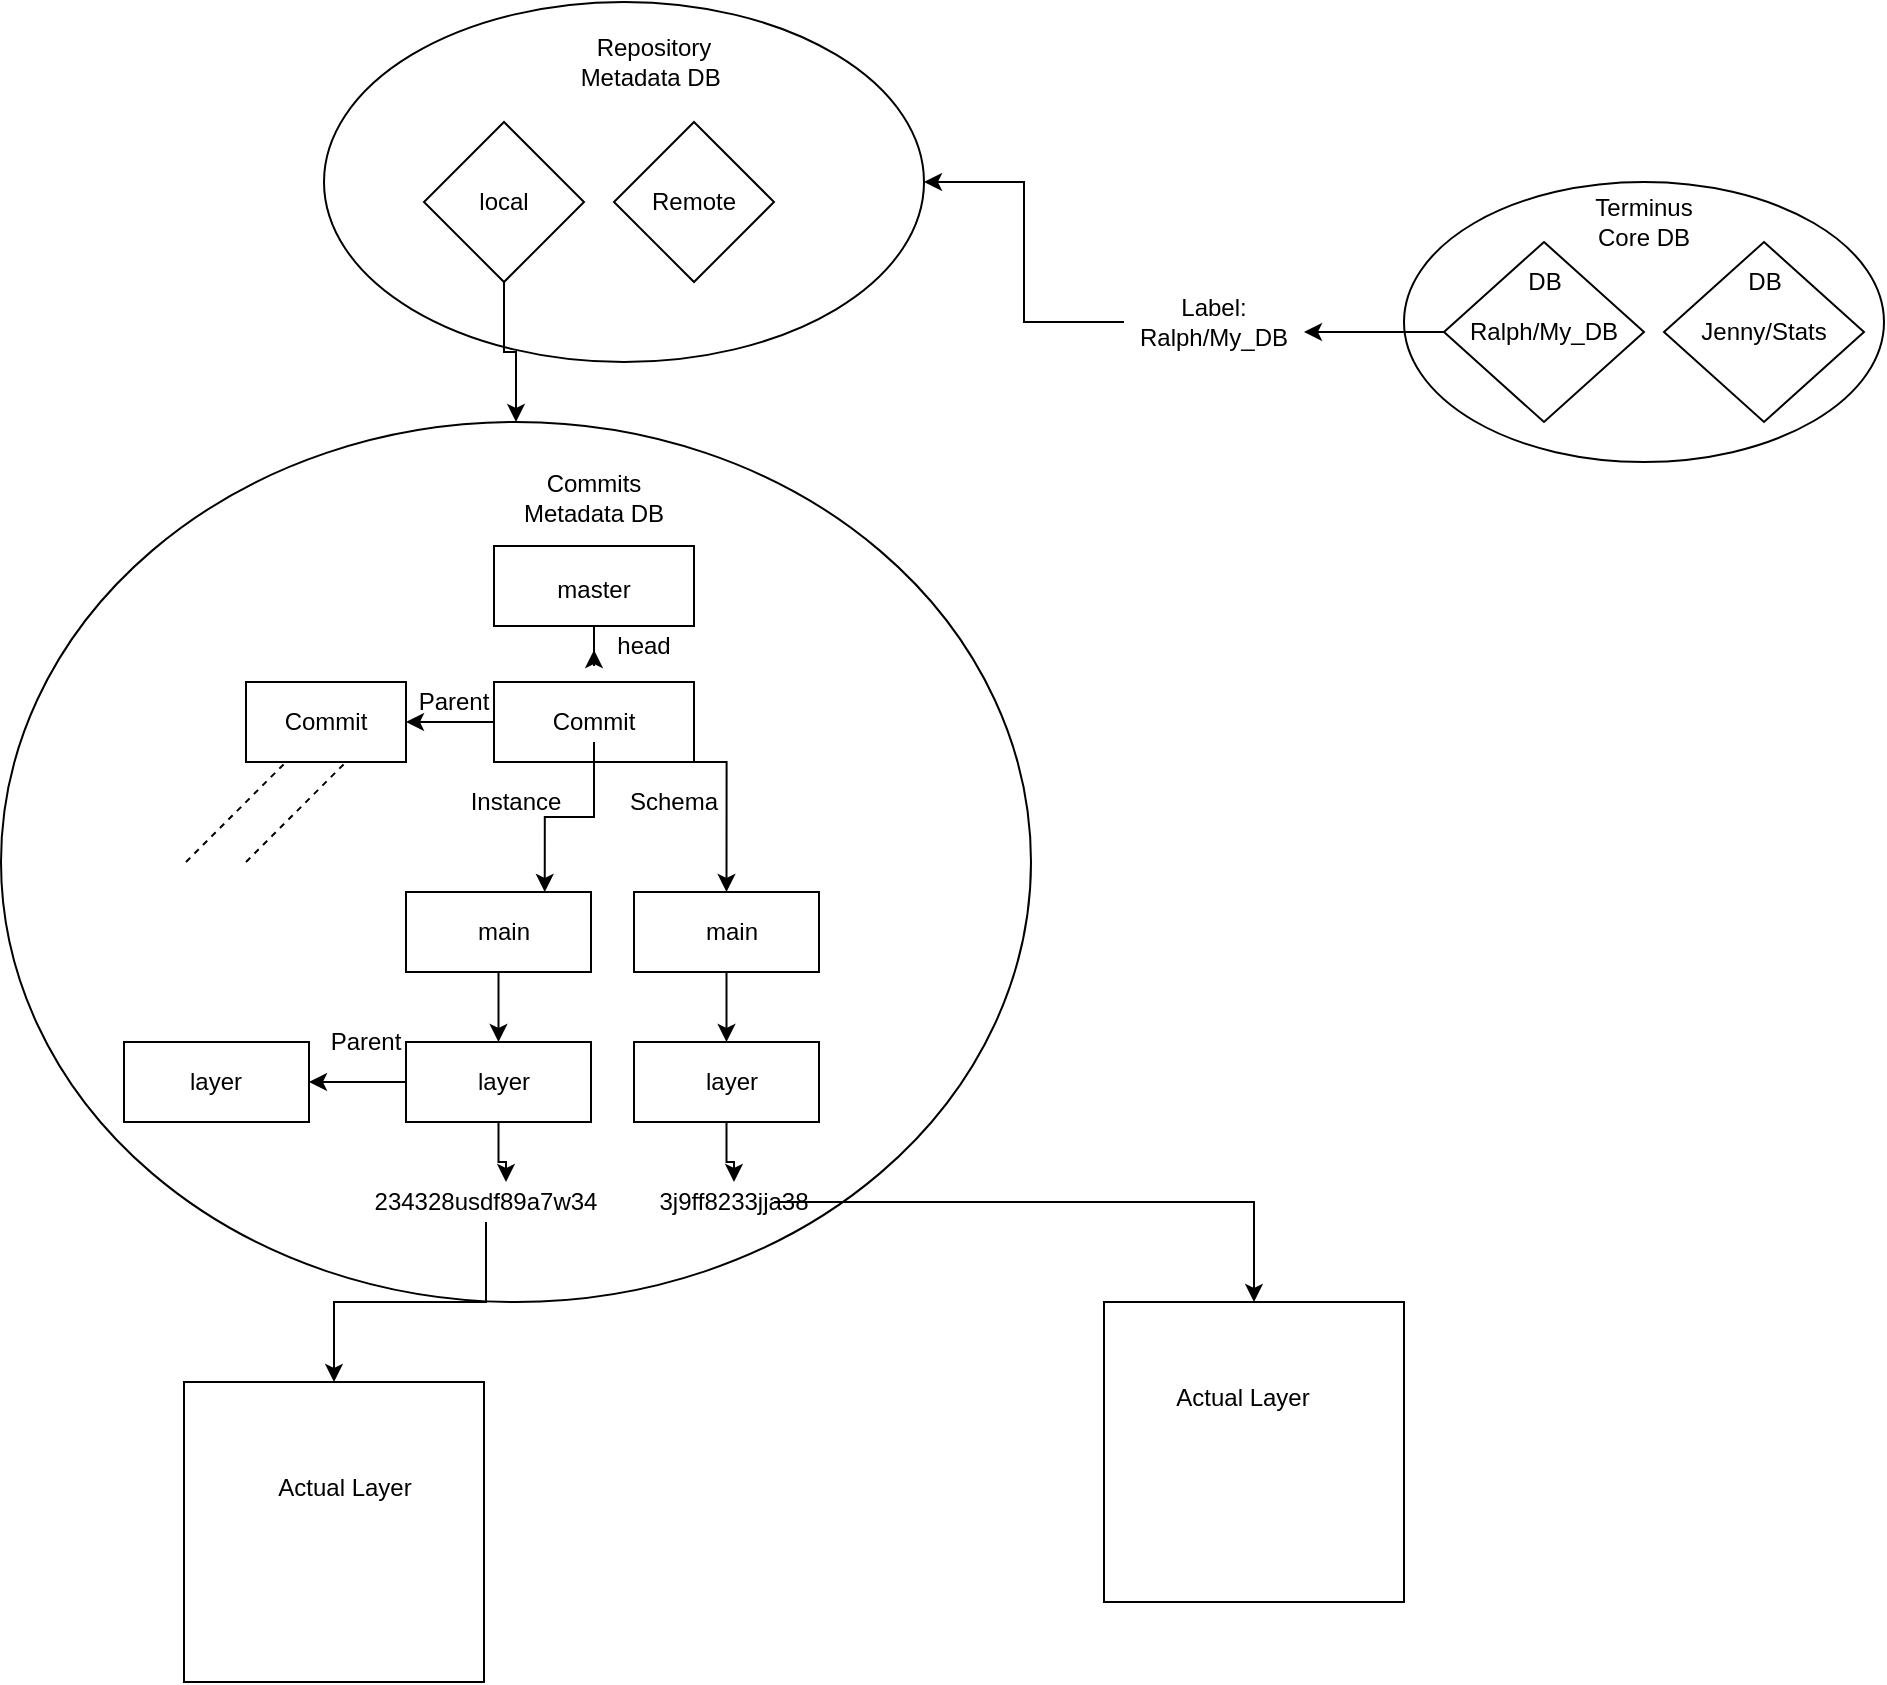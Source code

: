 <mxfile version="12.7.9" type="github">
  <diagram id="61gwHB72jz1n_dkn7dot" name="Page-1">
    <mxGraphModel dx="3210" dy="1193" grid="1" gridSize="10" guides="1" tooltips="1" connect="1" arrows="1" fold="1" page="1" pageScale="1" pageWidth="827" pageHeight="1169" math="0" shadow="0">
      <root>
        <mxCell id="0" />
        <mxCell id="1" parent="0" />
        <mxCell id="kAX478KW7V_OLCO_fG0C-1" value="" style="ellipse;whiteSpace=wrap;html=1;" parent="1" vertex="1">
          <mxGeometry x="500" y="240" width="240" height="140" as="geometry" />
        </mxCell>
        <mxCell id="kAX478KW7V_OLCO_fG0C-2" value="Terminus Core DB" style="text;html=1;strokeColor=none;fillColor=none;align=center;verticalAlign=middle;whiteSpace=wrap;rounded=0;" parent="1" vertex="1">
          <mxGeometry x="600" y="250" width="40" height="20" as="geometry" />
        </mxCell>
        <mxCell id="kAX478KW7V_OLCO_fG0C-19" style="edgeStyle=orthogonalEdgeStyle;rounded=0;orthogonalLoop=1;jettySize=auto;html=1;exitX=0;exitY=0.5;exitDx=0;exitDy=0;entryX=1;entryY=0.75;entryDx=0;entryDy=0;" parent="1" source="kAX478KW7V_OLCO_fG0C-8" target="kAX478KW7V_OLCO_fG0C-18" edge="1">
          <mxGeometry relative="1" as="geometry" />
        </mxCell>
        <mxCell id="kAX478KW7V_OLCO_fG0C-8" value="" style="rhombus;whiteSpace=wrap;html=1;" parent="1" vertex="1">
          <mxGeometry x="520" y="270" width="100" height="90" as="geometry" />
        </mxCell>
        <mxCell id="kAX478KW7V_OLCO_fG0C-9" value="Ralph/My_DB" style="text;html=1;strokeColor=none;fillColor=none;align=center;verticalAlign=middle;whiteSpace=wrap;rounded=0;" parent="1" vertex="1">
          <mxGeometry x="550" y="300" width="40" height="30" as="geometry" />
        </mxCell>
        <mxCell id="kAX478KW7V_OLCO_fG0C-10" value="" style="rhombus;whiteSpace=wrap;html=1;" parent="1" vertex="1">
          <mxGeometry x="630" y="270" width="100" height="90" as="geometry" />
        </mxCell>
        <mxCell id="kAX478KW7V_OLCO_fG0C-11" value="Jenny/Stats" style="text;html=1;strokeColor=none;fillColor=none;align=center;verticalAlign=middle;whiteSpace=wrap;rounded=0;" parent="1" vertex="1">
          <mxGeometry x="660" y="300" width="40" height="30" as="geometry" />
        </mxCell>
        <mxCell id="kAX478KW7V_OLCO_fG0C-13" value="DB" style="text;html=1;align=center;verticalAlign=middle;resizable=0;points=[];autosize=1;" parent="1" vertex="1">
          <mxGeometry x="555" y="280" width="30" height="20" as="geometry" />
        </mxCell>
        <mxCell id="kAX478KW7V_OLCO_fG0C-14" value="DB" style="text;html=1;align=center;verticalAlign=middle;resizable=0;points=[];autosize=1;" parent="1" vertex="1">
          <mxGeometry x="665" y="280" width="30" height="20" as="geometry" />
        </mxCell>
        <mxCell id="kAX478KW7V_OLCO_fG0C-15" value="" style="ellipse;whiteSpace=wrap;html=1;" parent="1" vertex="1">
          <mxGeometry x="-40" y="150" width="300" height="180" as="geometry" />
        </mxCell>
        <mxCell id="kAX478KW7V_OLCO_fG0C-24" style="edgeStyle=orthogonalEdgeStyle;rounded=0;orthogonalLoop=1;jettySize=auto;html=1;entryX=0.5;entryY=0;entryDx=0;entryDy=0;" parent="1" source="kAX478KW7V_OLCO_fG0C-16" target="kAX478KW7V_OLCO_fG0C-23" edge="1">
          <mxGeometry relative="1" as="geometry" />
        </mxCell>
        <mxCell id="kAX478KW7V_OLCO_fG0C-16" value="" style="rhombus;whiteSpace=wrap;html=1;" parent="1" vertex="1">
          <mxGeometry x="10" y="210" width="80" height="80" as="geometry" />
        </mxCell>
        <mxCell id="kAX478KW7V_OLCO_fG0C-17" value="Repository Metadata DB&amp;nbsp;" style="text;html=1;strokeColor=none;fillColor=none;align=center;verticalAlign=middle;whiteSpace=wrap;rounded=0;" parent="1" vertex="1">
          <mxGeometry x="80" y="160" width="90" height="40" as="geometry" />
        </mxCell>
        <mxCell id="kAX478KW7V_OLCO_fG0C-20" value="" style="edgeStyle=orthogonalEdgeStyle;rounded=0;orthogonalLoop=1;jettySize=auto;html=1;" parent="1" source="kAX478KW7V_OLCO_fG0C-18" target="kAX478KW7V_OLCO_fG0C-15" edge="1">
          <mxGeometry relative="1" as="geometry" />
        </mxCell>
        <mxCell id="kAX478KW7V_OLCO_fG0C-18" value="Label: Ralph/My_DB" style="text;html=1;strokeColor=none;fillColor=none;align=center;verticalAlign=middle;whiteSpace=wrap;rounded=0;" parent="1" vertex="1">
          <mxGeometry x="360" y="300" width="90" height="20" as="geometry" />
        </mxCell>
        <mxCell id="kAX478KW7V_OLCO_fG0C-21" value="local" style="text;html=1;strokeColor=none;fillColor=none;align=center;verticalAlign=middle;whiteSpace=wrap;rounded=0;" parent="1" vertex="1">
          <mxGeometry x="30" y="240" width="40" height="20" as="geometry" />
        </mxCell>
        <mxCell id="kAX478KW7V_OLCO_fG0C-23" value="" style="ellipse;whiteSpace=wrap;html=1;" parent="1" vertex="1">
          <mxGeometry x="-201.5" y="360" width="515" height="440" as="geometry" />
        </mxCell>
        <mxCell id="kAX478KW7V_OLCO_fG0C-69" style="edgeStyle=orthogonalEdgeStyle;rounded=0;orthogonalLoop=1;jettySize=auto;html=1;entryX=0.5;entryY=0;entryDx=0;entryDy=0;" parent="1" source="kAX478KW7V_OLCO_fG0C-26" target="kAX478KW7V_OLCO_fG0C-57" edge="1">
          <mxGeometry relative="1" as="geometry" />
        </mxCell>
        <mxCell id="kAX478KW7V_OLCO_fG0C-26" value="" style="rounded=0;whiteSpace=wrap;html=1;" parent="1" vertex="1">
          <mxGeometry x="1" y="595" width="92.5" height="40" as="geometry" />
        </mxCell>
        <mxCell id="kAX478KW7V_OLCO_fG0C-27" value="Commits Metadata DB" style="text;html=1;strokeColor=none;fillColor=none;align=center;verticalAlign=middle;whiteSpace=wrap;rounded=0;" parent="1" vertex="1">
          <mxGeometry x="50" y="378" width="90" height="40" as="geometry" />
        </mxCell>
        <mxCell id="kAX478KW7V_OLCO_fG0C-34" value="" style="edgeStyle=orthogonalEdgeStyle;rounded=0;orthogonalLoop=1;jettySize=auto;html=1;" parent="1" source="kAX478KW7V_OLCO_fG0C-29" edge="1">
          <mxGeometry relative="1" as="geometry">
            <mxPoint x="95" y="474" as="targetPoint" />
          </mxGeometry>
        </mxCell>
        <mxCell id="kAX478KW7V_OLCO_fG0C-29" value="" style="rounded=0;whiteSpace=wrap;html=1;" parent="1" vertex="1">
          <mxGeometry x="45" y="422" width="100" height="40" as="geometry" />
        </mxCell>
        <mxCell id="kAX478KW7V_OLCO_fG0C-50" style="edgeStyle=orthogonalEdgeStyle;rounded=0;orthogonalLoop=1;jettySize=auto;html=1;exitX=0;exitY=0.5;exitDx=0;exitDy=0;entryX=1;entryY=0.5;entryDx=0;entryDy=0;" parent="1" source="kAX478KW7V_OLCO_fG0C-33" target="kAX478KW7V_OLCO_fG0C-49" edge="1">
          <mxGeometry relative="1" as="geometry" />
        </mxCell>
        <mxCell id="kAX478KW7V_OLCO_fG0C-33" value="" style="rounded=0;whiteSpace=wrap;html=1;" parent="1" vertex="1">
          <mxGeometry x="45" y="490" width="100" height="40" as="geometry" />
        </mxCell>
        <mxCell id="kAX478KW7V_OLCO_fG0C-30" value="master" style="text;html=1;strokeColor=none;fillColor=none;align=center;verticalAlign=middle;whiteSpace=wrap;rounded=0;" parent="1" vertex="1">
          <mxGeometry x="75" y="434" width="40" height="20" as="geometry" />
        </mxCell>
        <mxCell id="kAX478KW7V_OLCO_fG0C-39" style="edgeStyle=orthogonalEdgeStyle;rounded=0;orthogonalLoop=1;jettySize=auto;html=1;entryX=0.75;entryY=0;entryDx=0;entryDy=0;" parent="1" source="kAX478KW7V_OLCO_fG0C-28" target="kAX478KW7V_OLCO_fG0C-26" edge="1">
          <mxGeometry relative="1" as="geometry" />
        </mxCell>
        <mxCell id="kAX478KW7V_OLCO_fG0C-28" value="Commit" style="text;html=1;strokeColor=none;fillColor=none;align=center;verticalAlign=middle;whiteSpace=wrap;rounded=0;" parent="1" vertex="1">
          <mxGeometry x="75" y="500" width="40" height="20" as="geometry" />
        </mxCell>
        <mxCell id="kAX478KW7V_OLCO_fG0C-36" value="main" style="text;html=1;strokeColor=none;fillColor=none;align=center;verticalAlign=middle;whiteSpace=wrap;rounded=0;" parent="1" vertex="1">
          <mxGeometry x="30" y="605" width="40" height="20" as="geometry" />
        </mxCell>
        <mxCell id="kAX478KW7V_OLCO_fG0C-40" value="Instance" style="text;html=1;strokeColor=none;fillColor=none;align=center;verticalAlign=middle;whiteSpace=wrap;rounded=0;" parent="1" vertex="1">
          <mxGeometry x="36" y="540" width="40" height="20" as="geometry" />
        </mxCell>
        <mxCell id="kAX478KW7V_OLCO_fG0C-70" style="edgeStyle=orthogonalEdgeStyle;rounded=0;orthogonalLoop=1;jettySize=auto;html=1;entryX=0.5;entryY=0;entryDx=0;entryDy=0;" parent="1" source="kAX478KW7V_OLCO_fG0C-41" target="kAX478KW7V_OLCO_fG0C-59" edge="1">
          <mxGeometry relative="1" as="geometry" />
        </mxCell>
        <mxCell id="kAX478KW7V_OLCO_fG0C-41" value="" style="rounded=0;whiteSpace=wrap;html=1;" parent="1" vertex="1">
          <mxGeometry x="115" y="595" width="92.5" height="40" as="geometry" />
        </mxCell>
        <mxCell id="kAX478KW7V_OLCO_fG0C-42" value="main" style="text;html=1;strokeColor=none;fillColor=none;align=center;verticalAlign=middle;whiteSpace=wrap;rounded=0;" parent="1" vertex="1">
          <mxGeometry x="144" y="605" width="40" height="20" as="geometry" />
        </mxCell>
        <mxCell id="kAX478KW7V_OLCO_fG0C-46" value="Schema" style="text;html=1;strokeColor=none;fillColor=none;align=center;verticalAlign=middle;whiteSpace=wrap;rounded=0;" parent="1" vertex="1">
          <mxGeometry x="115" y="540" width="40" height="20" as="geometry" />
        </mxCell>
        <mxCell id="kAX478KW7V_OLCO_fG0C-47" style="edgeStyle=orthogonalEdgeStyle;rounded=0;orthogonalLoop=1;jettySize=auto;html=1;entryX=0.5;entryY=0;entryDx=0;entryDy=0;" parent="1" source="kAX478KW7V_OLCO_fG0C-28" target="kAX478KW7V_OLCO_fG0C-41" edge="1">
          <mxGeometry relative="1" as="geometry">
            <mxPoint x="95" y="520" as="sourcePoint" />
            <mxPoint x="161.25" y="595" as="targetPoint" />
            <Array as="points">
              <mxPoint x="95" y="530" />
              <mxPoint x="161" y="530" />
            </Array>
          </mxGeometry>
        </mxCell>
        <mxCell id="kAX478KW7V_OLCO_fG0C-49" value="" style="rounded=0;whiteSpace=wrap;html=1;" parent="1" vertex="1">
          <mxGeometry x="-79" y="490" width="80" height="40" as="geometry" />
        </mxCell>
        <mxCell id="kAX478KW7V_OLCO_fG0C-51" value="Parent" style="text;html=1;strokeColor=none;fillColor=none;align=center;verticalAlign=middle;whiteSpace=wrap;rounded=0;" parent="1" vertex="1">
          <mxGeometry x="5" y="490" width="40" height="20" as="geometry" />
        </mxCell>
        <mxCell id="kAX478KW7V_OLCO_fG0C-52" value="" style="endArrow=none;dashed=1;html=1;" parent="1" edge="1">
          <mxGeometry width="50" height="50" relative="1" as="geometry">
            <mxPoint x="-79" y="580" as="sourcePoint" />
            <mxPoint x="-29" y="530" as="targetPoint" />
          </mxGeometry>
        </mxCell>
        <mxCell id="kAX478KW7V_OLCO_fG0C-55" value="Commit" style="text;html=1;strokeColor=none;fillColor=none;align=center;verticalAlign=middle;whiteSpace=wrap;rounded=0;" parent="1" vertex="1">
          <mxGeometry x="-59" y="500" width="40" height="20" as="geometry" />
        </mxCell>
        <mxCell id="kAX478KW7V_OLCO_fG0C-56" value="" style="endArrow=none;dashed=1;html=1;" parent="1" edge="1">
          <mxGeometry width="50" height="50" relative="1" as="geometry">
            <mxPoint x="-109" y="580" as="sourcePoint" />
            <mxPoint x="-59" y="530" as="targetPoint" />
          </mxGeometry>
        </mxCell>
        <mxCell id="kAX478KW7V_OLCO_fG0C-71" style="edgeStyle=orthogonalEdgeStyle;rounded=0;orthogonalLoop=1;jettySize=auto;html=1;entryX=0.75;entryY=0;entryDx=0;entryDy=0;" parent="1" source="kAX478KW7V_OLCO_fG0C-57" target="kAX478KW7V_OLCO_fG0C-61" edge="1">
          <mxGeometry relative="1" as="geometry" />
        </mxCell>
        <mxCell id="kAX478KW7V_OLCO_fG0C-75" style="edgeStyle=orthogonalEdgeStyle;rounded=0;orthogonalLoop=1;jettySize=auto;html=1;" parent="1" source="kAX478KW7V_OLCO_fG0C-57" target="kAX478KW7V_OLCO_fG0C-73" edge="1">
          <mxGeometry relative="1" as="geometry" />
        </mxCell>
        <mxCell id="kAX478KW7V_OLCO_fG0C-57" value="" style="rounded=0;whiteSpace=wrap;html=1;" parent="1" vertex="1">
          <mxGeometry x="1" y="670" width="92.5" height="40" as="geometry" />
        </mxCell>
        <mxCell id="kAX478KW7V_OLCO_fG0C-58" value="layer" style="text;html=1;strokeColor=none;fillColor=none;align=center;verticalAlign=middle;whiteSpace=wrap;rounded=0;" parent="1" vertex="1">
          <mxGeometry x="30" y="680" width="40" height="20" as="geometry" />
        </mxCell>
        <mxCell id="kAX478KW7V_OLCO_fG0C-72" style="edgeStyle=orthogonalEdgeStyle;rounded=0;orthogonalLoop=1;jettySize=auto;html=1;entryX=0.5;entryY=0;entryDx=0;entryDy=0;" parent="1" source="kAX478KW7V_OLCO_fG0C-59" target="kAX478KW7V_OLCO_fG0C-62" edge="1">
          <mxGeometry relative="1" as="geometry" />
        </mxCell>
        <mxCell id="kAX478KW7V_OLCO_fG0C-59" value="" style="rounded=0;whiteSpace=wrap;html=1;" parent="1" vertex="1">
          <mxGeometry x="115" y="670" width="92.5" height="40" as="geometry" />
        </mxCell>
        <mxCell id="kAX478KW7V_OLCO_fG0C-60" value="layer" style="text;html=1;strokeColor=none;fillColor=none;align=center;verticalAlign=middle;whiteSpace=wrap;rounded=0;" parent="1" vertex="1">
          <mxGeometry x="144" y="680" width="40" height="20" as="geometry" />
        </mxCell>
        <mxCell id="kAX478KW7V_OLCO_fG0C-84" style="edgeStyle=orthogonalEdgeStyle;rounded=0;orthogonalLoop=1;jettySize=auto;html=1;" parent="1" source="kAX478KW7V_OLCO_fG0C-61" target="kAX478KW7V_OLCO_fG0C-79" edge="1">
          <mxGeometry relative="1" as="geometry" />
        </mxCell>
        <mxCell id="kAX478KW7V_OLCO_fG0C-61" value="234328usdf89a7w34" style="text;html=1;strokeColor=none;fillColor=none;align=center;verticalAlign=middle;whiteSpace=wrap;rounded=0;" parent="1" vertex="1">
          <mxGeometry x="21" y="740" width="40" height="20" as="geometry" />
        </mxCell>
        <mxCell id="kAX478KW7V_OLCO_fG0C-85" style="edgeStyle=orthogonalEdgeStyle;rounded=0;orthogonalLoop=1;jettySize=auto;html=1;entryX=0.5;entryY=0;entryDx=0;entryDy=0;" parent="1" source="kAX478KW7V_OLCO_fG0C-62" target="kAX478KW7V_OLCO_fG0C-80" edge="1">
          <mxGeometry relative="1" as="geometry" />
        </mxCell>
        <mxCell id="kAX478KW7V_OLCO_fG0C-62" value="3j9ff8233jja38" style="text;html=1;strokeColor=none;fillColor=none;align=center;verticalAlign=middle;whiteSpace=wrap;rounded=0;" parent="1" vertex="1">
          <mxGeometry x="145" y="740" width="40" height="20" as="geometry" />
        </mxCell>
        <mxCell id="kAX478KW7V_OLCO_fG0C-73" value="" style="rounded=0;whiteSpace=wrap;html=1;" parent="1" vertex="1">
          <mxGeometry x="-140" y="670" width="92.5" height="40" as="geometry" />
        </mxCell>
        <mxCell id="kAX478KW7V_OLCO_fG0C-74" value="layer" style="text;html=1;strokeColor=none;fillColor=none;align=center;verticalAlign=middle;whiteSpace=wrap;rounded=0;" parent="1" vertex="1">
          <mxGeometry x="-113.75" y="680" width="40" height="20" as="geometry" />
        </mxCell>
        <mxCell id="kAX478KW7V_OLCO_fG0C-76" value="Parent" style="text;html=1;strokeColor=none;fillColor=none;align=center;verticalAlign=middle;whiteSpace=wrap;rounded=0;" parent="1" vertex="1">
          <mxGeometry x="-39" y="660" width="40" height="20" as="geometry" />
        </mxCell>
        <mxCell id="kAX478KW7V_OLCO_fG0C-77" value="" style="rhombus;whiteSpace=wrap;html=1;" parent="1" vertex="1">
          <mxGeometry x="105" y="210" width="80" height="80" as="geometry" />
        </mxCell>
        <mxCell id="kAX478KW7V_OLCO_fG0C-78" value="Remote" style="text;html=1;strokeColor=none;fillColor=none;align=center;verticalAlign=middle;whiteSpace=wrap;rounded=0;" parent="1" vertex="1">
          <mxGeometry x="125" y="240" width="40" height="20" as="geometry" />
        </mxCell>
        <mxCell id="kAX478KW7V_OLCO_fG0C-79" value="" style="whiteSpace=wrap;html=1;aspect=fixed;" parent="1" vertex="1">
          <mxGeometry x="-110" y="840" width="150" height="150" as="geometry" />
        </mxCell>
        <mxCell id="kAX478KW7V_OLCO_fG0C-80" value="" style="whiteSpace=wrap;html=1;aspect=fixed;" parent="1" vertex="1">
          <mxGeometry x="350" y="800" width="150" height="150" as="geometry" />
        </mxCell>
        <mxCell id="kAX478KW7V_OLCO_fG0C-83" value="head" style="text;html=1;strokeColor=none;fillColor=none;align=center;verticalAlign=middle;whiteSpace=wrap;rounded=0;" parent="1" vertex="1">
          <mxGeometry x="100" y="462" width="40" height="20" as="geometry" />
        </mxCell>
        <mxCell id="kAX478KW7V_OLCO_fG0C-86" value="Actual Layer" style="text;html=1;strokeColor=none;fillColor=none;align=center;verticalAlign=middle;whiteSpace=wrap;rounded=0;" parent="1" vertex="1">
          <mxGeometry x="-79" y="865" width="99" height="55" as="geometry" />
        </mxCell>
        <mxCell id="kAX478KW7V_OLCO_fG0C-87" value="Actual Layer" style="text;html=1;strokeColor=none;fillColor=none;align=center;verticalAlign=middle;whiteSpace=wrap;rounded=0;" parent="1" vertex="1">
          <mxGeometry x="370" y="820" width="99" height="55" as="geometry" />
        </mxCell>
      </root>
    </mxGraphModel>
  </diagram>
</mxfile>
